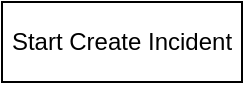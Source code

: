 <mxfile version="21.2.9" type="github">
  <diagram name="第 1 页" id="FVnFhV_5SOv8a1bbU3vU">
    <mxGraphModel dx="1314" dy="783" grid="1" gridSize="10" guides="1" tooltips="1" connect="1" arrows="1" fold="1" page="1" pageScale="1" pageWidth="827" pageHeight="1169" math="0" shadow="0">
      <root>
        <mxCell id="0" />
        <mxCell id="1" parent="0" />
        <mxCell id="ullLt-j2P3kfC0aGwx_m-1" value="Start Create Incident" style="rounded=0;whiteSpace=wrap;html=1;" vertex="1" parent="1">
          <mxGeometry x="160" y="150" width="120" height="40" as="geometry" />
        </mxCell>
      </root>
    </mxGraphModel>
  </diagram>
</mxfile>
